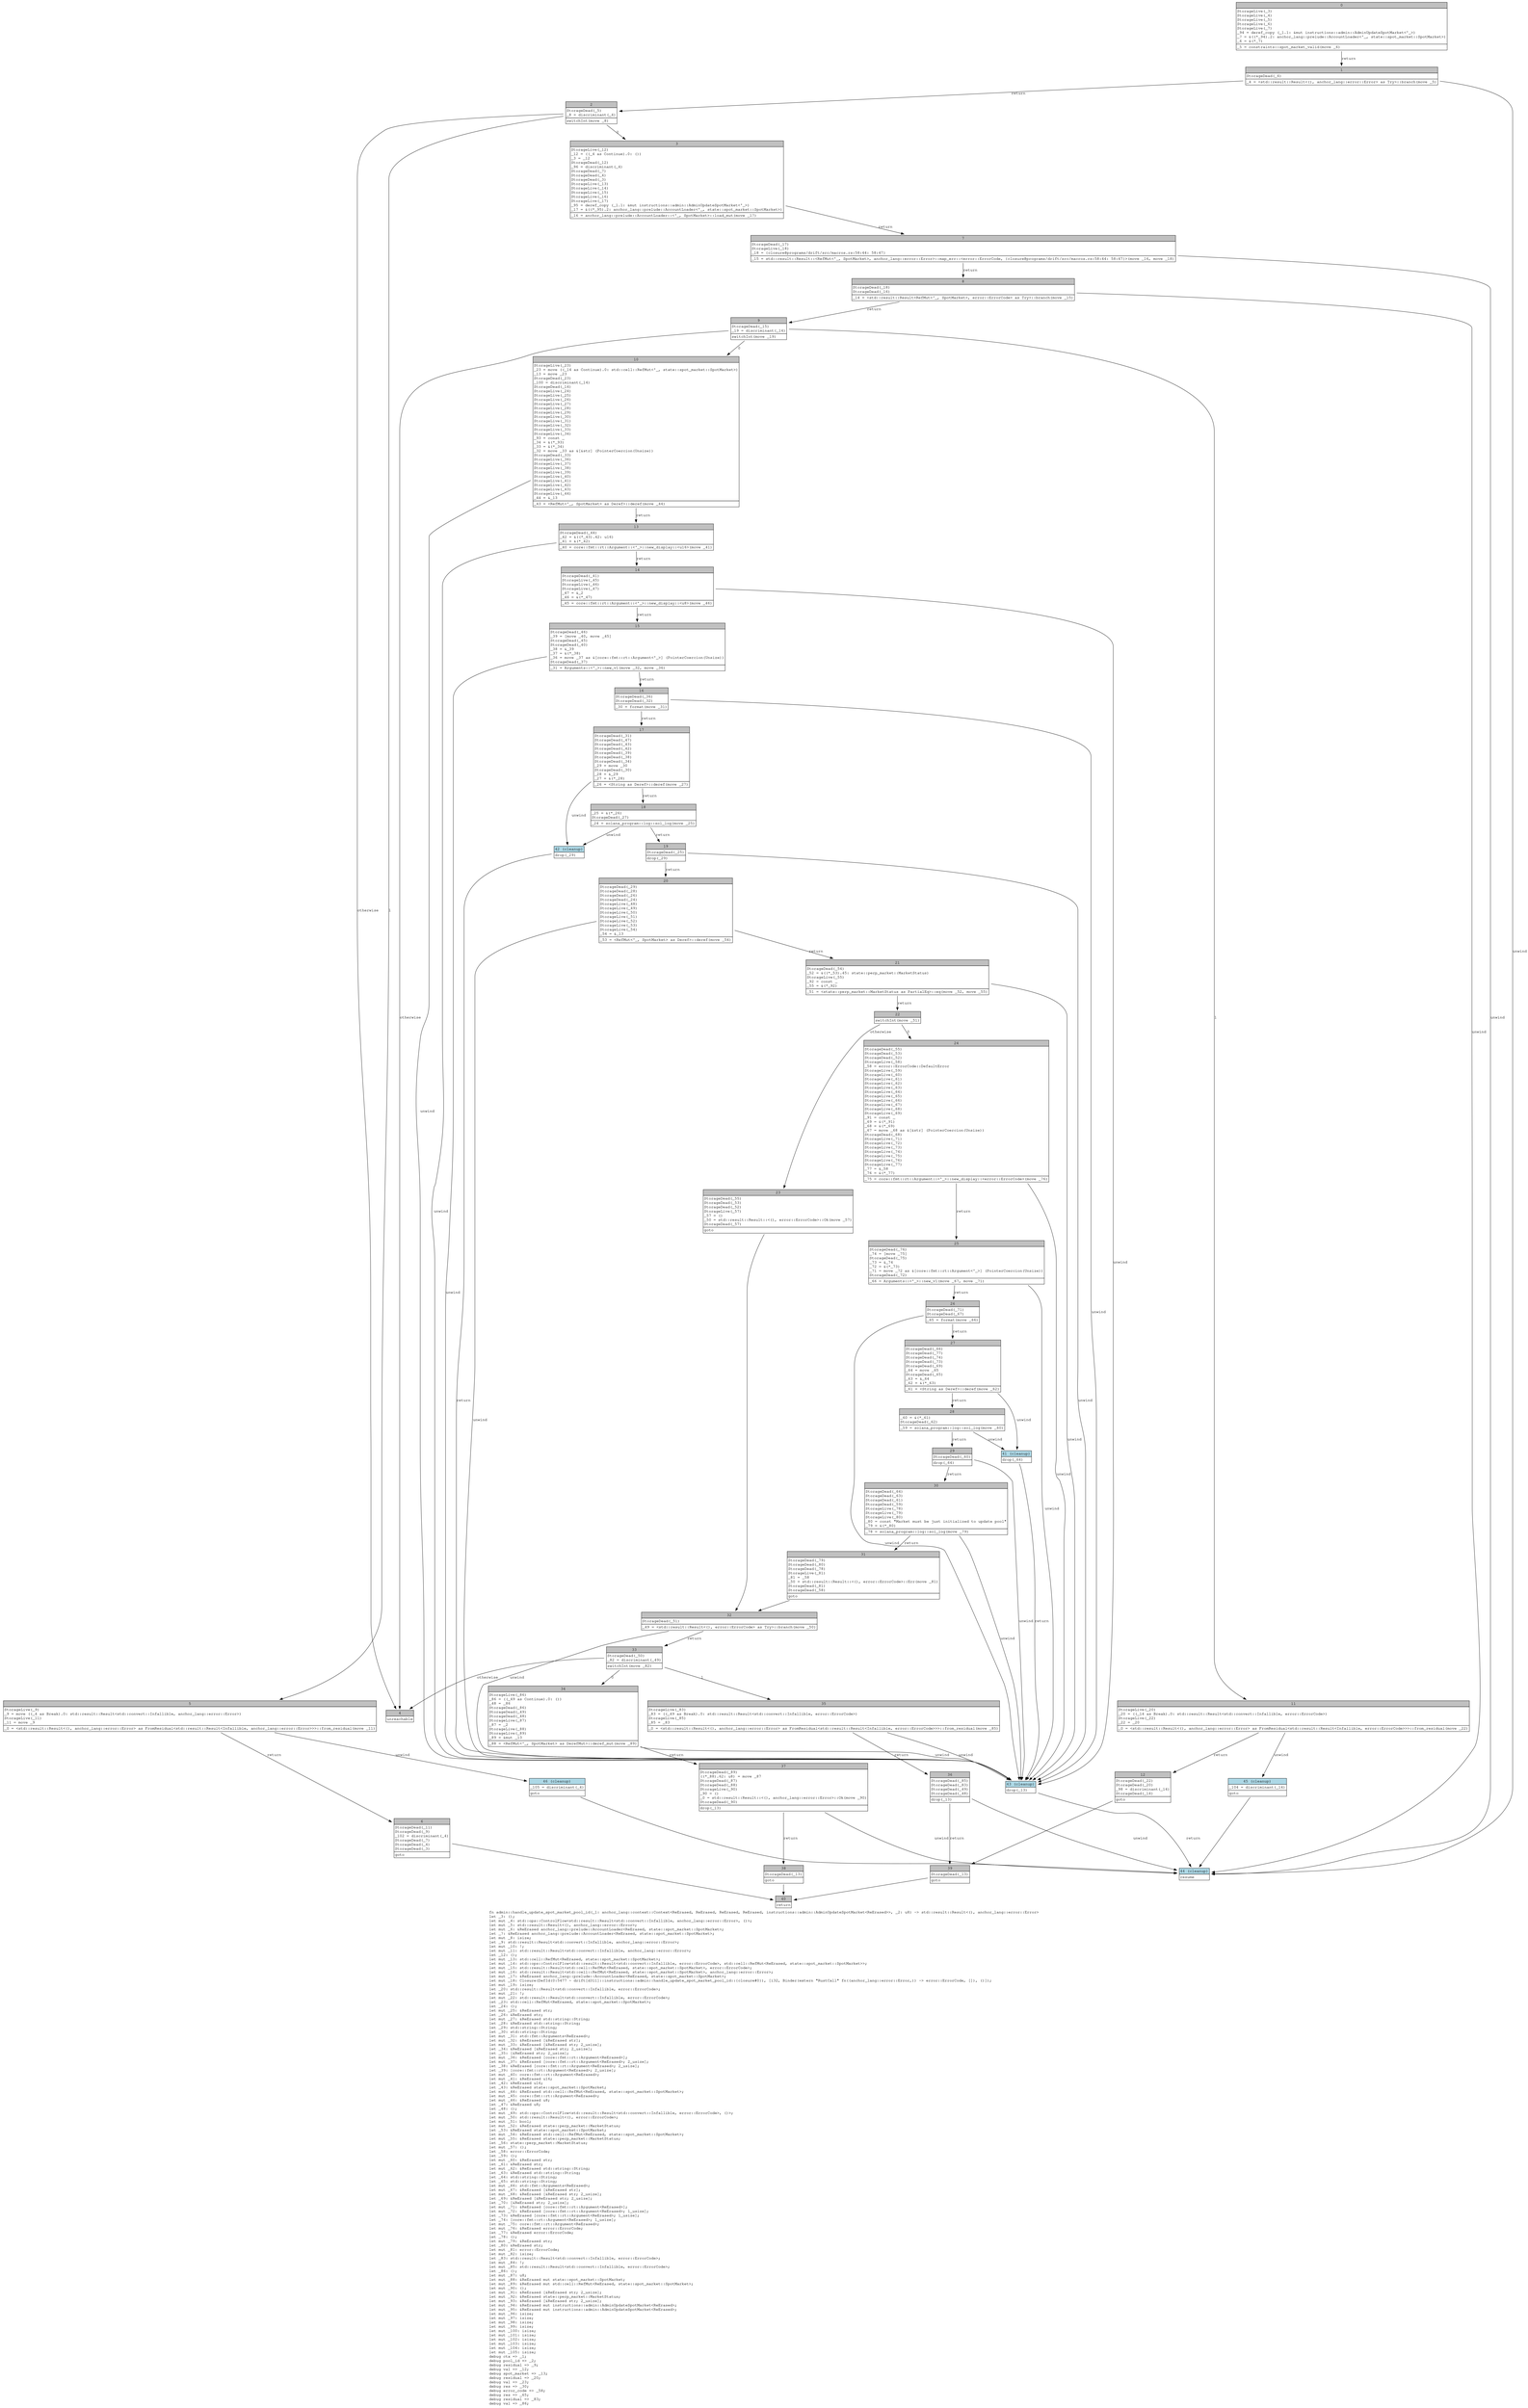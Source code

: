 digraph Mir_0_5476 {
    graph [fontname="Courier, monospace"];
    node [fontname="Courier, monospace"];
    edge [fontname="Courier, monospace"];
    label=<fn admin::handle_update_spot_market_pool_id(_1: anchor_lang::context::Context&lt;ReErased, ReErased, ReErased, ReErased, instructions::admin::AdminUpdateSpotMarket&lt;ReErased&gt;&gt;, _2: u8) -&gt; std::result::Result&lt;(), anchor_lang::error::Error&gt;<br align="left"/>let _3: ();<br align="left"/>let mut _4: std::ops::ControlFlow&lt;std::result::Result&lt;std::convert::Infallible, anchor_lang::error::Error&gt;, ()&gt;;<br align="left"/>let mut _5: std::result::Result&lt;(), anchor_lang::error::Error&gt;;<br align="left"/>let mut _6: &amp;ReErased anchor_lang::prelude::AccountLoader&lt;ReErased, state::spot_market::SpotMarket&gt;;<br align="left"/>let _7: &amp;ReErased anchor_lang::prelude::AccountLoader&lt;ReErased, state::spot_market::SpotMarket&gt;;<br align="left"/>let mut _8: isize;<br align="left"/>let _9: std::result::Result&lt;std::convert::Infallible, anchor_lang::error::Error&gt;;<br align="left"/>let mut _10: !;<br align="left"/>let mut _11: std::result::Result&lt;std::convert::Infallible, anchor_lang::error::Error&gt;;<br align="left"/>let _12: ();<br align="left"/>let mut _13: std::cell::RefMut&lt;ReErased, state::spot_market::SpotMarket&gt;;<br align="left"/>let mut _14: std::ops::ControlFlow&lt;std::result::Result&lt;std::convert::Infallible, error::ErrorCode&gt;, std::cell::RefMut&lt;ReErased, state::spot_market::SpotMarket&gt;&gt;;<br align="left"/>let mut _15: std::result::Result&lt;std::cell::RefMut&lt;ReErased, state::spot_market::SpotMarket&gt;, error::ErrorCode&gt;;<br align="left"/>let mut _16: std::result::Result&lt;std::cell::RefMut&lt;ReErased, state::spot_market::SpotMarket&gt;, anchor_lang::error::Error&gt;;<br align="left"/>let mut _17: &amp;ReErased anchor_lang::prelude::AccountLoader&lt;ReErased, state::spot_market::SpotMarket&gt;;<br align="left"/>let mut _18: Closure(DefId(0:5477 ~ drift[d311]::instructions::admin::handle_update_spot_market_pool_id::{closure#0}), [i32, Binder(extern &quot;RustCall&quot; fn((anchor_lang::error::Error,)) -&gt; error::ErrorCode, []), ()]);<br align="left"/>let mut _19: isize;<br align="left"/>let _20: std::result::Result&lt;std::convert::Infallible, error::ErrorCode&gt;;<br align="left"/>let mut _21: !;<br align="left"/>let mut _22: std::result::Result&lt;std::convert::Infallible, error::ErrorCode&gt;;<br align="left"/>let _23: std::cell::RefMut&lt;ReErased, state::spot_market::SpotMarket&gt;;<br align="left"/>let _24: ();<br align="left"/>let mut _25: &amp;ReErased str;<br align="left"/>let _26: &amp;ReErased str;<br align="left"/>let mut _27: &amp;ReErased std::string::String;<br align="left"/>let _28: &amp;ReErased std::string::String;<br align="left"/>let _29: std::string::String;<br align="left"/>let _30: std::string::String;<br align="left"/>let mut _31: std::fmt::Arguments&lt;ReErased&gt;;<br align="left"/>let mut _32: &amp;ReErased [&amp;ReErased str];<br align="left"/>let mut _33: &amp;ReErased [&amp;ReErased str; 2_usize];<br align="left"/>let _34: &amp;ReErased [&amp;ReErased str; 2_usize];<br align="left"/>let _35: [&amp;ReErased str; 2_usize];<br align="left"/>let mut _36: &amp;ReErased [core::fmt::rt::Argument&lt;ReErased&gt;];<br align="left"/>let mut _37: &amp;ReErased [core::fmt::rt::Argument&lt;ReErased&gt;; 2_usize];<br align="left"/>let _38: &amp;ReErased [core::fmt::rt::Argument&lt;ReErased&gt;; 2_usize];<br align="left"/>let _39: [core::fmt::rt::Argument&lt;ReErased&gt;; 2_usize];<br align="left"/>let mut _40: core::fmt::rt::Argument&lt;ReErased&gt;;<br align="left"/>let mut _41: &amp;ReErased u16;<br align="left"/>let _42: &amp;ReErased u16;<br align="left"/>let _43: &amp;ReErased state::spot_market::SpotMarket;<br align="left"/>let mut _44: &amp;ReErased std::cell::RefMut&lt;ReErased, state::spot_market::SpotMarket&gt;;<br align="left"/>let mut _45: core::fmt::rt::Argument&lt;ReErased&gt;;<br align="left"/>let mut _46: &amp;ReErased u8;<br align="left"/>let _47: &amp;ReErased u8;<br align="left"/>let _48: ();<br align="left"/>let mut _49: std::ops::ControlFlow&lt;std::result::Result&lt;std::convert::Infallible, error::ErrorCode&gt;, ()&gt;;<br align="left"/>let mut _50: std::result::Result&lt;(), error::ErrorCode&gt;;<br align="left"/>let mut _51: bool;<br align="left"/>let mut _52: &amp;ReErased state::perp_market::MarketStatus;<br align="left"/>let _53: &amp;ReErased state::spot_market::SpotMarket;<br align="left"/>let mut _54: &amp;ReErased std::cell::RefMut&lt;ReErased, state::spot_market::SpotMarket&gt;;<br align="left"/>let mut _55: &amp;ReErased state::perp_market::MarketStatus;<br align="left"/>let _56: state::perp_market::MarketStatus;<br align="left"/>let mut _57: ();<br align="left"/>let _58: error::ErrorCode;<br align="left"/>let _59: ();<br align="left"/>let mut _60: &amp;ReErased str;<br align="left"/>let _61: &amp;ReErased str;<br align="left"/>let mut _62: &amp;ReErased std::string::String;<br align="left"/>let _63: &amp;ReErased std::string::String;<br align="left"/>let _64: std::string::String;<br align="left"/>let _65: std::string::String;<br align="left"/>let mut _66: std::fmt::Arguments&lt;ReErased&gt;;<br align="left"/>let mut _67: &amp;ReErased [&amp;ReErased str];<br align="left"/>let mut _68: &amp;ReErased [&amp;ReErased str; 2_usize];<br align="left"/>let _69: &amp;ReErased [&amp;ReErased str; 2_usize];<br align="left"/>let _70: [&amp;ReErased str; 2_usize];<br align="left"/>let mut _71: &amp;ReErased [core::fmt::rt::Argument&lt;ReErased&gt;];<br align="left"/>let mut _72: &amp;ReErased [core::fmt::rt::Argument&lt;ReErased&gt;; 1_usize];<br align="left"/>let _73: &amp;ReErased [core::fmt::rt::Argument&lt;ReErased&gt;; 1_usize];<br align="left"/>let _74: [core::fmt::rt::Argument&lt;ReErased&gt;; 1_usize];<br align="left"/>let mut _75: core::fmt::rt::Argument&lt;ReErased&gt;;<br align="left"/>let mut _76: &amp;ReErased error::ErrorCode;<br align="left"/>let _77: &amp;ReErased error::ErrorCode;<br align="left"/>let _78: ();<br align="left"/>let mut _79: &amp;ReErased str;<br align="left"/>let _80: &amp;ReErased str;<br align="left"/>let mut _81: error::ErrorCode;<br align="left"/>let mut _82: isize;<br align="left"/>let _83: std::result::Result&lt;std::convert::Infallible, error::ErrorCode&gt;;<br align="left"/>let mut _84: !;<br align="left"/>let mut _85: std::result::Result&lt;std::convert::Infallible, error::ErrorCode&gt;;<br align="left"/>let _86: ();<br align="left"/>let mut _87: u8;<br align="left"/>let mut _88: &amp;ReErased mut state::spot_market::SpotMarket;<br align="left"/>let mut _89: &amp;ReErased mut std::cell::RefMut&lt;ReErased, state::spot_market::SpotMarket&gt;;<br align="left"/>let mut _90: ();<br align="left"/>let mut _91: &amp;ReErased [&amp;ReErased str; 2_usize];<br align="left"/>let mut _92: &amp;ReErased state::perp_market::MarketStatus;<br align="left"/>let mut _93: &amp;ReErased [&amp;ReErased str; 2_usize];<br align="left"/>let mut _94: &amp;ReErased mut instructions::admin::AdminUpdateSpotMarket&lt;ReErased&gt;;<br align="left"/>let mut _95: &amp;ReErased mut instructions::admin::AdminUpdateSpotMarket&lt;ReErased&gt;;<br align="left"/>let mut _96: isize;<br align="left"/>let mut _97: isize;<br align="left"/>let mut _98: isize;<br align="left"/>let mut _99: isize;<br align="left"/>let mut _100: isize;<br align="left"/>let mut _101: isize;<br align="left"/>let mut _102: isize;<br align="left"/>let mut _103: isize;<br align="left"/>let mut _104: isize;<br align="left"/>let mut _105: isize;<br align="left"/>debug ctx =&gt; _1;<br align="left"/>debug pool_id =&gt; _2;<br align="left"/>debug residual =&gt; _9;<br align="left"/>debug val =&gt; _12;<br align="left"/>debug spot_market =&gt; _13;<br align="left"/>debug residual =&gt; _20;<br align="left"/>debug val =&gt; _23;<br align="left"/>debug res =&gt; _30;<br align="left"/>debug error_code =&gt; _58;<br align="left"/>debug res =&gt; _65;<br align="left"/>debug residual =&gt; _83;<br align="left"/>debug val =&gt; _86;<br align="left"/>>;
    bb0__0_5476 [shape="none", label=<<table border="0" cellborder="1" cellspacing="0"><tr><td bgcolor="gray" align="center" colspan="1">0</td></tr><tr><td align="left" balign="left">StorageLive(_3)<br/>StorageLive(_4)<br/>StorageLive(_5)<br/>StorageLive(_6)<br/>StorageLive(_7)<br/>_94 = deref_copy (_1.1: &amp;mut instructions::admin::AdminUpdateSpotMarket&lt;'_&gt;)<br/>_7 = &amp;((*_94).2: anchor_lang::prelude::AccountLoader&lt;'_, state::spot_market::SpotMarket&gt;)<br/>_6 = &amp;(*_7)<br/></td></tr><tr><td align="left">_5 = constraints::spot_market_valid(move _6)</td></tr></table>>];
    bb1__0_5476 [shape="none", label=<<table border="0" cellborder="1" cellspacing="0"><tr><td bgcolor="gray" align="center" colspan="1">1</td></tr><tr><td align="left" balign="left">StorageDead(_6)<br/></td></tr><tr><td align="left">_4 = &lt;std::result::Result&lt;(), anchor_lang::error::Error&gt; as Try&gt;::branch(move _5)</td></tr></table>>];
    bb2__0_5476 [shape="none", label=<<table border="0" cellborder="1" cellspacing="0"><tr><td bgcolor="gray" align="center" colspan="1">2</td></tr><tr><td align="left" balign="left">StorageDead(_5)<br/>_8 = discriminant(_4)<br/></td></tr><tr><td align="left">switchInt(move _8)</td></tr></table>>];
    bb3__0_5476 [shape="none", label=<<table border="0" cellborder="1" cellspacing="0"><tr><td bgcolor="gray" align="center" colspan="1">3</td></tr><tr><td align="left" balign="left">StorageLive(_12)<br/>_12 = ((_4 as Continue).0: ())<br/>_3 = _12<br/>StorageDead(_12)<br/>_96 = discriminant(_4)<br/>StorageDead(_7)<br/>StorageDead(_4)<br/>StorageDead(_3)<br/>StorageLive(_13)<br/>StorageLive(_14)<br/>StorageLive(_15)<br/>StorageLive(_16)<br/>StorageLive(_17)<br/>_95 = deref_copy (_1.1: &amp;mut instructions::admin::AdminUpdateSpotMarket&lt;'_&gt;)<br/>_17 = &amp;((*_95).2: anchor_lang::prelude::AccountLoader&lt;'_, state::spot_market::SpotMarket&gt;)<br/></td></tr><tr><td align="left">_16 = anchor_lang::prelude::AccountLoader::&lt;'_, SpotMarket&gt;::load_mut(move _17)</td></tr></table>>];
    bb4__0_5476 [shape="none", label=<<table border="0" cellborder="1" cellspacing="0"><tr><td bgcolor="gray" align="center" colspan="1">4</td></tr><tr><td align="left">unreachable</td></tr></table>>];
    bb5__0_5476 [shape="none", label=<<table border="0" cellborder="1" cellspacing="0"><tr><td bgcolor="gray" align="center" colspan="1">5</td></tr><tr><td align="left" balign="left">StorageLive(_9)<br/>_9 = move ((_4 as Break).0: std::result::Result&lt;std::convert::Infallible, anchor_lang::error::Error&gt;)<br/>StorageLive(_11)<br/>_11 = move _9<br/></td></tr><tr><td align="left">_0 = &lt;std::result::Result&lt;(), anchor_lang::error::Error&gt; as FromResidual&lt;std::result::Result&lt;Infallible, anchor_lang::error::Error&gt;&gt;&gt;::from_residual(move _11)</td></tr></table>>];
    bb6__0_5476 [shape="none", label=<<table border="0" cellborder="1" cellspacing="0"><tr><td bgcolor="gray" align="center" colspan="1">6</td></tr><tr><td align="left" balign="left">StorageDead(_11)<br/>StorageDead(_9)<br/>_102 = discriminant(_4)<br/>StorageDead(_7)<br/>StorageDead(_4)<br/>StorageDead(_3)<br/></td></tr><tr><td align="left">goto</td></tr></table>>];
    bb7__0_5476 [shape="none", label=<<table border="0" cellborder="1" cellspacing="0"><tr><td bgcolor="gray" align="center" colspan="1">7</td></tr><tr><td align="left" balign="left">StorageDead(_17)<br/>StorageLive(_18)<br/>_18 = {closure@programs/drift/src/macros.rs:58:44: 58:47}<br/></td></tr><tr><td align="left">_15 = std::result::Result::&lt;RefMut&lt;'_, SpotMarket&gt;, anchor_lang::error::Error&gt;::map_err::&lt;error::ErrorCode, {closure@programs/drift/src/macros.rs:58:44: 58:47}&gt;(move _16, move _18)</td></tr></table>>];
    bb8__0_5476 [shape="none", label=<<table border="0" cellborder="1" cellspacing="0"><tr><td bgcolor="gray" align="center" colspan="1">8</td></tr><tr><td align="left" balign="left">StorageDead(_18)<br/>StorageDead(_16)<br/></td></tr><tr><td align="left">_14 = &lt;std::result::Result&lt;RefMut&lt;'_, SpotMarket&gt;, error::ErrorCode&gt; as Try&gt;::branch(move _15)</td></tr></table>>];
    bb9__0_5476 [shape="none", label=<<table border="0" cellborder="1" cellspacing="0"><tr><td bgcolor="gray" align="center" colspan="1">9</td></tr><tr><td align="left" balign="left">StorageDead(_15)<br/>_19 = discriminant(_14)<br/></td></tr><tr><td align="left">switchInt(move _19)</td></tr></table>>];
    bb10__0_5476 [shape="none", label=<<table border="0" cellborder="1" cellspacing="0"><tr><td bgcolor="gray" align="center" colspan="1">10</td></tr><tr><td align="left" balign="left">StorageLive(_23)<br/>_23 = move ((_14 as Continue).0: std::cell::RefMut&lt;'_, state::spot_market::SpotMarket&gt;)<br/>_13 = move _23<br/>StorageDead(_23)<br/>_100 = discriminant(_14)<br/>StorageDead(_14)<br/>StorageLive(_24)<br/>StorageLive(_25)<br/>StorageLive(_26)<br/>StorageLive(_27)<br/>StorageLive(_28)<br/>StorageLive(_29)<br/>StorageLive(_30)<br/>StorageLive(_31)<br/>StorageLive(_32)<br/>StorageLive(_33)<br/>StorageLive(_34)<br/>_93 = const _<br/>_34 = &amp;(*_93)<br/>_33 = &amp;(*_34)<br/>_32 = move _33 as &amp;[&amp;str] (PointerCoercion(Unsize))<br/>StorageDead(_33)<br/>StorageLive(_36)<br/>StorageLive(_37)<br/>StorageLive(_38)<br/>StorageLive(_39)<br/>StorageLive(_40)<br/>StorageLive(_41)<br/>StorageLive(_42)<br/>StorageLive(_43)<br/>StorageLive(_44)<br/>_44 = &amp;_13<br/></td></tr><tr><td align="left">_43 = &lt;RefMut&lt;'_, SpotMarket&gt; as Deref&gt;::deref(move _44)</td></tr></table>>];
    bb11__0_5476 [shape="none", label=<<table border="0" cellborder="1" cellspacing="0"><tr><td bgcolor="gray" align="center" colspan="1">11</td></tr><tr><td align="left" balign="left">StorageLive(_20)<br/>_20 = ((_14 as Break).0: std::result::Result&lt;std::convert::Infallible, error::ErrorCode&gt;)<br/>StorageLive(_22)<br/>_22 = _20<br/></td></tr><tr><td align="left">_0 = &lt;std::result::Result&lt;(), anchor_lang::error::Error&gt; as FromResidual&lt;std::result::Result&lt;Infallible, error::ErrorCode&gt;&gt;&gt;::from_residual(move _22)</td></tr></table>>];
    bb12__0_5476 [shape="none", label=<<table border="0" cellborder="1" cellspacing="0"><tr><td bgcolor="gray" align="center" colspan="1">12</td></tr><tr><td align="left" balign="left">StorageDead(_22)<br/>StorageDead(_20)<br/>_98 = discriminant(_14)<br/>StorageDead(_14)<br/></td></tr><tr><td align="left">goto</td></tr></table>>];
    bb13__0_5476 [shape="none", label=<<table border="0" cellborder="1" cellspacing="0"><tr><td bgcolor="gray" align="center" colspan="1">13</td></tr><tr><td align="left" balign="left">StorageDead(_44)<br/>_42 = &amp;((*_43).42: u16)<br/>_41 = &amp;(*_42)<br/></td></tr><tr><td align="left">_40 = core::fmt::rt::Argument::&lt;'_&gt;::new_display::&lt;u16&gt;(move _41)</td></tr></table>>];
    bb14__0_5476 [shape="none", label=<<table border="0" cellborder="1" cellspacing="0"><tr><td bgcolor="gray" align="center" colspan="1">14</td></tr><tr><td align="left" balign="left">StorageDead(_41)<br/>StorageLive(_45)<br/>StorageLive(_46)<br/>StorageLive(_47)<br/>_47 = &amp;_2<br/>_46 = &amp;(*_47)<br/></td></tr><tr><td align="left">_45 = core::fmt::rt::Argument::&lt;'_&gt;::new_display::&lt;u8&gt;(move _46)</td></tr></table>>];
    bb15__0_5476 [shape="none", label=<<table border="0" cellborder="1" cellspacing="0"><tr><td bgcolor="gray" align="center" colspan="1">15</td></tr><tr><td align="left" balign="left">StorageDead(_46)<br/>_39 = [move _40, move _45]<br/>StorageDead(_45)<br/>StorageDead(_40)<br/>_38 = &amp;_39<br/>_37 = &amp;(*_38)<br/>_36 = move _37 as &amp;[core::fmt::rt::Argument&lt;'_&gt;] (PointerCoercion(Unsize))<br/>StorageDead(_37)<br/></td></tr><tr><td align="left">_31 = Arguments::&lt;'_&gt;::new_v1(move _32, move _36)</td></tr></table>>];
    bb16__0_5476 [shape="none", label=<<table border="0" cellborder="1" cellspacing="0"><tr><td bgcolor="gray" align="center" colspan="1">16</td></tr><tr><td align="left" balign="left">StorageDead(_36)<br/>StorageDead(_32)<br/></td></tr><tr><td align="left">_30 = format(move _31)</td></tr></table>>];
    bb17__0_5476 [shape="none", label=<<table border="0" cellborder="1" cellspacing="0"><tr><td bgcolor="gray" align="center" colspan="1">17</td></tr><tr><td align="left" balign="left">StorageDead(_31)<br/>StorageDead(_47)<br/>StorageDead(_43)<br/>StorageDead(_42)<br/>StorageDead(_39)<br/>StorageDead(_38)<br/>StorageDead(_34)<br/>_29 = move _30<br/>StorageDead(_30)<br/>_28 = &amp;_29<br/>_27 = &amp;(*_28)<br/></td></tr><tr><td align="left">_26 = &lt;String as Deref&gt;::deref(move _27)</td></tr></table>>];
    bb18__0_5476 [shape="none", label=<<table border="0" cellborder="1" cellspacing="0"><tr><td bgcolor="gray" align="center" colspan="1">18</td></tr><tr><td align="left" balign="left">_25 = &amp;(*_26)<br/>StorageDead(_27)<br/></td></tr><tr><td align="left">_24 = solana_program::log::sol_log(move _25)</td></tr></table>>];
    bb19__0_5476 [shape="none", label=<<table border="0" cellborder="1" cellspacing="0"><tr><td bgcolor="gray" align="center" colspan="1">19</td></tr><tr><td align="left" balign="left">StorageDead(_25)<br/></td></tr><tr><td align="left">drop(_29)</td></tr></table>>];
    bb20__0_5476 [shape="none", label=<<table border="0" cellborder="1" cellspacing="0"><tr><td bgcolor="gray" align="center" colspan="1">20</td></tr><tr><td align="left" balign="left">StorageDead(_29)<br/>StorageDead(_28)<br/>StorageDead(_26)<br/>StorageDead(_24)<br/>StorageLive(_48)<br/>StorageLive(_49)<br/>StorageLive(_50)<br/>StorageLive(_51)<br/>StorageLive(_52)<br/>StorageLive(_53)<br/>StorageLive(_54)<br/>_54 = &amp;_13<br/></td></tr><tr><td align="left">_53 = &lt;RefMut&lt;'_, SpotMarket&gt; as Deref&gt;::deref(move _54)</td></tr></table>>];
    bb21__0_5476 [shape="none", label=<<table border="0" cellborder="1" cellspacing="0"><tr><td bgcolor="gray" align="center" colspan="1">21</td></tr><tr><td align="left" balign="left">StorageDead(_54)<br/>_52 = &amp;((*_53).45: state::perp_market::MarketStatus)<br/>StorageLive(_55)<br/>_92 = const _<br/>_55 = &amp;(*_92)<br/></td></tr><tr><td align="left">_51 = &lt;state::perp_market::MarketStatus as PartialEq&gt;::eq(move _52, move _55)</td></tr></table>>];
    bb22__0_5476 [shape="none", label=<<table border="0" cellborder="1" cellspacing="0"><tr><td bgcolor="gray" align="center" colspan="1">22</td></tr><tr><td align="left">switchInt(move _51)</td></tr></table>>];
    bb23__0_5476 [shape="none", label=<<table border="0" cellborder="1" cellspacing="0"><tr><td bgcolor="gray" align="center" colspan="1">23</td></tr><tr><td align="left" balign="left">StorageDead(_55)<br/>StorageDead(_53)<br/>StorageDead(_52)<br/>StorageLive(_57)<br/>_57 = ()<br/>_50 = std::result::Result::&lt;(), error::ErrorCode&gt;::Ok(move _57)<br/>StorageDead(_57)<br/></td></tr><tr><td align="left">goto</td></tr></table>>];
    bb24__0_5476 [shape="none", label=<<table border="0" cellborder="1" cellspacing="0"><tr><td bgcolor="gray" align="center" colspan="1">24</td></tr><tr><td align="left" balign="left">StorageDead(_55)<br/>StorageDead(_53)<br/>StorageDead(_52)<br/>StorageLive(_58)<br/>_58 = error::ErrorCode::DefaultError<br/>StorageLive(_59)<br/>StorageLive(_60)<br/>StorageLive(_61)<br/>StorageLive(_62)<br/>StorageLive(_63)<br/>StorageLive(_64)<br/>StorageLive(_65)<br/>StorageLive(_66)<br/>StorageLive(_67)<br/>StorageLive(_68)<br/>StorageLive(_69)<br/>_91 = const _<br/>_69 = &amp;(*_91)<br/>_68 = &amp;(*_69)<br/>_67 = move _68 as &amp;[&amp;str] (PointerCoercion(Unsize))<br/>StorageDead(_68)<br/>StorageLive(_71)<br/>StorageLive(_72)<br/>StorageLive(_73)<br/>StorageLive(_74)<br/>StorageLive(_75)<br/>StorageLive(_76)<br/>StorageLive(_77)<br/>_77 = &amp;_58<br/>_76 = &amp;(*_77)<br/></td></tr><tr><td align="left">_75 = core::fmt::rt::Argument::&lt;'_&gt;::new_display::&lt;error::ErrorCode&gt;(move _76)</td></tr></table>>];
    bb25__0_5476 [shape="none", label=<<table border="0" cellborder="1" cellspacing="0"><tr><td bgcolor="gray" align="center" colspan="1">25</td></tr><tr><td align="left" balign="left">StorageDead(_76)<br/>_74 = [move _75]<br/>StorageDead(_75)<br/>_73 = &amp;_74<br/>_72 = &amp;(*_73)<br/>_71 = move _72 as &amp;[core::fmt::rt::Argument&lt;'_&gt;] (PointerCoercion(Unsize))<br/>StorageDead(_72)<br/></td></tr><tr><td align="left">_66 = Arguments::&lt;'_&gt;::new_v1(move _67, move _71)</td></tr></table>>];
    bb26__0_5476 [shape="none", label=<<table border="0" cellborder="1" cellspacing="0"><tr><td bgcolor="gray" align="center" colspan="1">26</td></tr><tr><td align="left" balign="left">StorageDead(_71)<br/>StorageDead(_67)<br/></td></tr><tr><td align="left">_65 = format(move _66)</td></tr></table>>];
    bb27__0_5476 [shape="none", label=<<table border="0" cellborder="1" cellspacing="0"><tr><td bgcolor="gray" align="center" colspan="1">27</td></tr><tr><td align="left" balign="left">StorageDead(_66)<br/>StorageDead(_77)<br/>StorageDead(_74)<br/>StorageDead(_73)<br/>StorageDead(_69)<br/>_64 = move _65<br/>StorageDead(_65)<br/>_63 = &amp;_64<br/>_62 = &amp;(*_63)<br/></td></tr><tr><td align="left">_61 = &lt;String as Deref&gt;::deref(move _62)</td></tr></table>>];
    bb28__0_5476 [shape="none", label=<<table border="0" cellborder="1" cellspacing="0"><tr><td bgcolor="gray" align="center" colspan="1">28</td></tr><tr><td align="left" balign="left">_60 = &amp;(*_61)<br/>StorageDead(_62)<br/></td></tr><tr><td align="left">_59 = solana_program::log::sol_log(move _60)</td></tr></table>>];
    bb29__0_5476 [shape="none", label=<<table border="0" cellborder="1" cellspacing="0"><tr><td bgcolor="gray" align="center" colspan="1">29</td></tr><tr><td align="left" balign="left">StorageDead(_60)<br/></td></tr><tr><td align="left">drop(_64)</td></tr></table>>];
    bb30__0_5476 [shape="none", label=<<table border="0" cellborder="1" cellspacing="0"><tr><td bgcolor="gray" align="center" colspan="1">30</td></tr><tr><td align="left" balign="left">StorageDead(_64)<br/>StorageDead(_63)<br/>StorageDead(_61)<br/>StorageDead(_59)<br/>StorageLive(_78)<br/>StorageLive(_79)<br/>StorageLive(_80)<br/>_80 = const &quot;Market must be just initialized to update pool&quot;<br/>_79 = &amp;(*_80)<br/></td></tr><tr><td align="left">_78 = solana_program::log::sol_log(move _79)</td></tr></table>>];
    bb31__0_5476 [shape="none", label=<<table border="0" cellborder="1" cellspacing="0"><tr><td bgcolor="gray" align="center" colspan="1">31</td></tr><tr><td align="left" balign="left">StorageDead(_79)<br/>StorageDead(_80)<br/>StorageDead(_78)<br/>StorageLive(_81)<br/>_81 = _58<br/>_50 = std::result::Result::&lt;(), error::ErrorCode&gt;::Err(move _81)<br/>StorageDead(_81)<br/>StorageDead(_58)<br/></td></tr><tr><td align="left">goto</td></tr></table>>];
    bb32__0_5476 [shape="none", label=<<table border="0" cellborder="1" cellspacing="0"><tr><td bgcolor="gray" align="center" colspan="1">32</td></tr><tr><td align="left" balign="left">StorageDead(_51)<br/></td></tr><tr><td align="left">_49 = &lt;std::result::Result&lt;(), error::ErrorCode&gt; as Try&gt;::branch(move _50)</td></tr></table>>];
    bb33__0_5476 [shape="none", label=<<table border="0" cellborder="1" cellspacing="0"><tr><td bgcolor="gray" align="center" colspan="1">33</td></tr><tr><td align="left" balign="left">StorageDead(_50)<br/>_82 = discriminant(_49)<br/></td></tr><tr><td align="left">switchInt(move _82)</td></tr></table>>];
    bb34__0_5476 [shape="none", label=<<table border="0" cellborder="1" cellspacing="0"><tr><td bgcolor="gray" align="center" colspan="1">34</td></tr><tr><td align="left" balign="left">StorageLive(_86)<br/>_86 = ((_49 as Continue).0: ())<br/>_48 = _86<br/>StorageDead(_86)<br/>StorageDead(_49)<br/>StorageDead(_48)<br/>StorageLive(_87)<br/>_87 = _2<br/>StorageLive(_88)<br/>StorageLive(_89)<br/>_89 = &amp;mut _13<br/></td></tr><tr><td align="left">_88 = &lt;RefMut&lt;'_, SpotMarket&gt; as DerefMut&gt;::deref_mut(move _89)</td></tr></table>>];
    bb35__0_5476 [shape="none", label=<<table border="0" cellborder="1" cellspacing="0"><tr><td bgcolor="gray" align="center" colspan="1">35</td></tr><tr><td align="left" balign="left">StorageLive(_83)<br/>_83 = ((_49 as Break).0: std::result::Result&lt;std::convert::Infallible, error::ErrorCode&gt;)<br/>StorageLive(_85)<br/>_85 = _83<br/></td></tr><tr><td align="left">_0 = &lt;std::result::Result&lt;(), anchor_lang::error::Error&gt; as FromResidual&lt;std::result::Result&lt;Infallible, error::ErrorCode&gt;&gt;&gt;::from_residual(move _85)</td></tr></table>>];
    bb36__0_5476 [shape="none", label=<<table border="0" cellborder="1" cellspacing="0"><tr><td bgcolor="gray" align="center" colspan="1">36</td></tr><tr><td align="left" balign="left">StorageDead(_85)<br/>StorageDead(_83)<br/>StorageDead(_49)<br/>StorageDead(_48)<br/></td></tr><tr><td align="left">drop(_13)</td></tr></table>>];
    bb37__0_5476 [shape="none", label=<<table border="0" cellborder="1" cellspacing="0"><tr><td bgcolor="gray" align="center" colspan="1">37</td></tr><tr><td align="left" balign="left">StorageDead(_89)<br/>((*_88).62: u8) = move _87<br/>StorageDead(_87)<br/>StorageDead(_88)<br/>StorageLive(_90)<br/>_90 = ()<br/>_0 = std::result::Result::&lt;(), anchor_lang::error::Error&gt;::Ok(move _90)<br/>StorageDead(_90)<br/></td></tr><tr><td align="left">drop(_13)</td></tr></table>>];
    bb38__0_5476 [shape="none", label=<<table border="0" cellborder="1" cellspacing="0"><tr><td bgcolor="gray" align="center" colspan="1">38</td></tr><tr><td align="left" balign="left">StorageDead(_13)<br/></td></tr><tr><td align="left">goto</td></tr></table>>];
    bb39__0_5476 [shape="none", label=<<table border="0" cellborder="1" cellspacing="0"><tr><td bgcolor="gray" align="center" colspan="1">39</td></tr><tr><td align="left" balign="left">StorageDead(_13)<br/></td></tr><tr><td align="left">goto</td></tr></table>>];
    bb40__0_5476 [shape="none", label=<<table border="0" cellborder="1" cellspacing="0"><tr><td bgcolor="gray" align="center" colspan="1">40</td></tr><tr><td align="left">return</td></tr></table>>];
    bb41__0_5476 [shape="none", label=<<table border="0" cellborder="1" cellspacing="0"><tr><td bgcolor="lightblue" align="center" colspan="1">41 (cleanup)</td></tr><tr><td align="left">drop(_64)</td></tr></table>>];
    bb42__0_5476 [shape="none", label=<<table border="0" cellborder="1" cellspacing="0"><tr><td bgcolor="lightblue" align="center" colspan="1">42 (cleanup)</td></tr><tr><td align="left">drop(_29)</td></tr></table>>];
    bb43__0_5476 [shape="none", label=<<table border="0" cellborder="1" cellspacing="0"><tr><td bgcolor="lightblue" align="center" colspan="1">43 (cleanup)</td></tr><tr><td align="left">drop(_13)</td></tr></table>>];
    bb44__0_5476 [shape="none", label=<<table border="0" cellborder="1" cellspacing="0"><tr><td bgcolor="lightblue" align="center" colspan="1">44 (cleanup)</td></tr><tr><td align="left">resume</td></tr></table>>];
    bb45__0_5476 [shape="none", label=<<table border="0" cellborder="1" cellspacing="0"><tr><td bgcolor="lightblue" align="center" colspan="1">45 (cleanup)</td></tr><tr><td align="left" balign="left">_104 = discriminant(_14)<br/></td></tr><tr><td align="left">goto</td></tr></table>>];
    bb46__0_5476 [shape="none", label=<<table border="0" cellborder="1" cellspacing="0"><tr><td bgcolor="lightblue" align="center" colspan="1">46 (cleanup)</td></tr><tr><td align="left" balign="left">_105 = discriminant(_4)<br/></td></tr><tr><td align="left">goto</td></tr></table>>];
    bb0__0_5476 -> bb1__0_5476 [label="return"];
    bb1__0_5476 -> bb2__0_5476 [label="return"];
    bb1__0_5476 -> bb44__0_5476 [label="unwind"];
    bb2__0_5476 -> bb3__0_5476 [label="0"];
    bb2__0_5476 -> bb5__0_5476 [label="1"];
    bb2__0_5476 -> bb4__0_5476 [label="otherwise"];
    bb3__0_5476 -> bb7__0_5476 [label="return"];
    bb5__0_5476 -> bb6__0_5476 [label="return"];
    bb5__0_5476 -> bb46__0_5476 [label="unwind"];
    bb6__0_5476 -> bb40__0_5476 [label=""];
    bb7__0_5476 -> bb8__0_5476 [label="return"];
    bb7__0_5476 -> bb44__0_5476 [label="unwind"];
    bb8__0_5476 -> bb9__0_5476 [label="return"];
    bb8__0_5476 -> bb44__0_5476 [label="unwind"];
    bb9__0_5476 -> bb10__0_5476 [label="0"];
    bb9__0_5476 -> bb11__0_5476 [label="1"];
    bb9__0_5476 -> bb4__0_5476 [label="otherwise"];
    bb10__0_5476 -> bb13__0_5476 [label="return"];
    bb10__0_5476 -> bb43__0_5476 [label="unwind"];
    bb11__0_5476 -> bb12__0_5476 [label="return"];
    bb11__0_5476 -> bb45__0_5476 [label="unwind"];
    bb12__0_5476 -> bb39__0_5476 [label=""];
    bb13__0_5476 -> bb14__0_5476 [label="return"];
    bb13__0_5476 -> bb43__0_5476 [label="unwind"];
    bb14__0_5476 -> bb15__0_5476 [label="return"];
    bb14__0_5476 -> bb43__0_5476 [label="unwind"];
    bb15__0_5476 -> bb16__0_5476 [label="return"];
    bb15__0_5476 -> bb43__0_5476 [label="unwind"];
    bb16__0_5476 -> bb17__0_5476 [label="return"];
    bb16__0_5476 -> bb43__0_5476 [label="unwind"];
    bb17__0_5476 -> bb18__0_5476 [label="return"];
    bb17__0_5476 -> bb42__0_5476 [label="unwind"];
    bb18__0_5476 -> bb19__0_5476 [label="return"];
    bb18__0_5476 -> bb42__0_5476 [label="unwind"];
    bb19__0_5476 -> bb20__0_5476 [label="return"];
    bb19__0_5476 -> bb43__0_5476 [label="unwind"];
    bb20__0_5476 -> bb21__0_5476 [label="return"];
    bb20__0_5476 -> bb43__0_5476 [label="unwind"];
    bb21__0_5476 -> bb22__0_5476 [label="return"];
    bb21__0_5476 -> bb43__0_5476 [label="unwind"];
    bb22__0_5476 -> bb24__0_5476 [label="0"];
    bb22__0_5476 -> bb23__0_5476 [label="otherwise"];
    bb23__0_5476 -> bb32__0_5476 [label=""];
    bb24__0_5476 -> bb25__0_5476 [label="return"];
    bb24__0_5476 -> bb43__0_5476 [label="unwind"];
    bb25__0_5476 -> bb26__0_5476 [label="return"];
    bb25__0_5476 -> bb43__0_5476 [label="unwind"];
    bb26__0_5476 -> bb27__0_5476 [label="return"];
    bb26__0_5476 -> bb43__0_5476 [label="unwind"];
    bb27__0_5476 -> bb28__0_5476 [label="return"];
    bb27__0_5476 -> bb41__0_5476 [label="unwind"];
    bb28__0_5476 -> bb29__0_5476 [label="return"];
    bb28__0_5476 -> bb41__0_5476 [label="unwind"];
    bb29__0_5476 -> bb30__0_5476 [label="return"];
    bb29__0_5476 -> bb43__0_5476 [label="unwind"];
    bb30__0_5476 -> bb31__0_5476 [label="return"];
    bb30__0_5476 -> bb43__0_5476 [label="unwind"];
    bb31__0_5476 -> bb32__0_5476 [label=""];
    bb32__0_5476 -> bb33__0_5476 [label="return"];
    bb32__0_5476 -> bb43__0_5476 [label="unwind"];
    bb33__0_5476 -> bb34__0_5476 [label="0"];
    bb33__0_5476 -> bb35__0_5476 [label="1"];
    bb33__0_5476 -> bb4__0_5476 [label="otherwise"];
    bb34__0_5476 -> bb37__0_5476 [label="return"];
    bb34__0_5476 -> bb43__0_5476 [label="unwind"];
    bb35__0_5476 -> bb36__0_5476 [label="return"];
    bb35__0_5476 -> bb43__0_5476 [label="unwind"];
    bb36__0_5476 -> bb39__0_5476 [label="return"];
    bb36__0_5476 -> bb44__0_5476 [label="unwind"];
    bb37__0_5476 -> bb38__0_5476 [label="return"];
    bb37__0_5476 -> bb44__0_5476 [label="unwind"];
    bb38__0_5476 -> bb40__0_5476 [label=""];
    bb39__0_5476 -> bb40__0_5476 [label=""];
    bb41__0_5476 -> bb43__0_5476 [label="return"];
    bb42__0_5476 -> bb43__0_5476 [label="return"];
    bb43__0_5476 -> bb44__0_5476 [label="return"];
    bb45__0_5476 -> bb44__0_5476 [label=""];
    bb46__0_5476 -> bb44__0_5476 [label=""];
}
